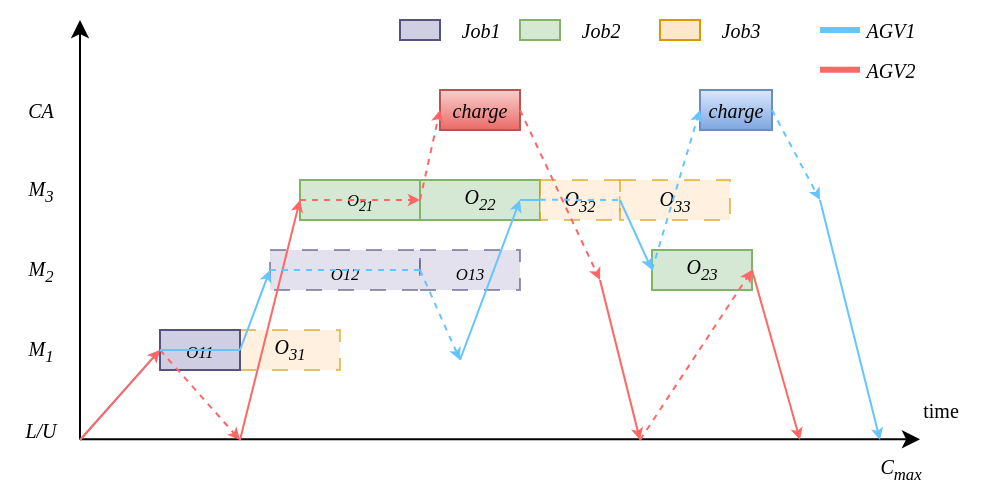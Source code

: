 <mxfile version="26.1.1">
  <diagram name="第 1 页" id="8BbVlI13uiIT9Rs_BAtg">
    <mxGraphModel dx="1185" dy="627" grid="1" gridSize="10" guides="1" tooltips="1" connect="1" arrows="1" fold="1" page="1" pageScale="1" pageWidth="827" pageHeight="1169" math="0" shadow="0">
      <root>
        <mxCell id="0" />
        <mxCell id="1" parent="0" />
        <mxCell id="H_L5EIwW94OzJUSztVZc-106" value="" style="endArrow=classic;html=1;rounded=0;" edge="1" parent="1">
          <mxGeometry width="50" height="50" relative="1" as="geometry">
            <mxPoint x="209" y="719.67" as="sourcePoint" />
            <mxPoint x="629" y="719.67" as="targetPoint" />
          </mxGeometry>
        </mxCell>
        <mxCell id="H_L5EIwW94OzJUSztVZc-107" value="" style="endArrow=classic;html=1;rounded=0;" edge="1" parent="1">
          <mxGeometry width="50" height="50" relative="1" as="geometry">
            <mxPoint x="209" y="720" as="sourcePoint" />
            <mxPoint x="209" y="510" as="targetPoint" />
          </mxGeometry>
        </mxCell>
        <mxCell id="H_L5EIwW94OzJUSztVZc-108" value="&lt;font style=&quot;font-size: 10px;&quot; face=&quot;Times New Roman&quot;&gt;&lt;i&gt;L/U&lt;/i&gt;&lt;/font&gt;" style="text;html=1;align=center;verticalAlign=middle;resizable=0;points=[];autosize=1;strokeColor=none;fillColor=none;" vertex="1" parent="1">
          <mxGeometry x="169" y="700" width="40" height="30" as="geometry" />
        </mxCell>
        <mxCell id="H_L5EIwW94OzJUSztVZc-109" value="&lt;i style=&quot;font-family: &amp;quot;Times New Roman&amp;quot;; font-size: 10px;&quot;&gt;M&lt;sub&gt;1&lt;/sub&gt;&lt;/i&gt;" style="text;html=1;align=center;verticalAlign=middle;resizable=0;points=[];autosize=1;strokeColor=none;fillColor=none;" vertex="1" parent="1">
          <mxGeometry x="169" y="660" width="40" height="30" as="geometry" />
        </mxCell>
        <mxCell id="H_L5EIwW94OzJUSztVZc-110" value="&lt;i style=&quot;font-family: &amp;quot;Times New Roman&amp;quot;; font-size: 10px;&quot;&gt;M&lt;sub&gt;2&lt;/sub&gt;&lt;/i&gt;" style="text;html=1;align=center;verticalAlign=middle;resizable=0;points=[];autosize=1;strokeColor=none;fillColor=none;" vertex="1" parent="1">
          <mxGeometry x="169" y="620" width="40" height="30" as="geometry" />
        </mxCell>
        <mxCell id="H_L5EIwW94OzJUSztVZc-111" value="&lt;font face=&quot;Times New Roman&quot;&gt;&lt;span style=&quot;font-size: 10px;&quot;&gt;&lt;i&gt;CA&lt;/i&gt;&lt;/span&gt;&lt;/font&gt;" style="text;html=1;align=center;verticalAlign=middle;resizable=0;points=[];autosize=1;strokeColor=none;fillColor=none;" vertex="1" parent="1">
          <mxGeometry x="169" y="540" width="40" height="30" as="geometry" />
        </mxCell>
        <mxCell id="H_L5EIwW94OzJUSztVZc-112" value="&lt;span style=&quot;font-size: 8.333px;&quot;&gt;O&lt;sub&gt;21&lt;/sub&gt;&lt;/span&gt;" style="rounded=0;whiteSpace=wrap;html=1;fontSize=10;fontStyle=2;fontFamily=Times New Roman;fillColor=#d5e8d4;strokeColor=#82b366;" vertex="1" parent="1">
          <mxGeometry x="319" y="590" width="60" height="20" as="geometry" />
        </mxCell>
        <mxCell id="H_L5EIwW94OzJUSztVZc-113" value="&lt;sub&gt;&lt;span&gt;O&lt;/span&gt;12&lt;/sub&gt;" style="rounded=0;whiteSpace=wrap;html=1;fontSize=10;fontFamily=Times New Roman;fontStyle=2;fillColor=#d0cee2;strokeColor=#56517e;dashed=1;dashPattern=8 8;opacity=60;" vertex="1" parent="1">
          <mxGeometry x="304" y="625" width="75" height="20" as="geometry" />
        </mxCell>
        <mxCell id="H_L5EIwW94OzJUSztVZc-114" value="O&lt;sub&gt;22&lt;/sub&gt;" style="rounded=0;whiteSpace=wrap;html=1;fontSize=10;fontStyle=2;fontFamily=Times New Roman;fillColor=#d5e8d4;strokeColor=#82b366;" vertex="1" parent="1">
          <mxGeometry x="379" y="590" width="60" height="20" as="geometry" />
        </mxCell>
        <mxCell id="H_L5EIwW94OzJUSztVZc-115" value="&lt;font&gt;O&lt;sub&gt;31&lt;/sub&gt;&lt;/font&gt;" style="rounded=0;whiteSpace=wrap;html=1;fontFamily=Times New Roman;fillColor=#ffe6cc;strokeColor=#d79b00;fontStyle=2;fontSize=10;opacity=60;dashed=1;dashPattern=8 8;" vertex="1" parent="1">
          <mxGeometry x="289" y="665" width="50" height="20" as="geometry" />
        </mxCell>
        <mxCell id="H_L5EIwW94OzJUSztVZc-116" value="charge" style="rounded=0;whiteSpace=wrap;html=1;fontFamily=Times New Roman;fontStyle=2;fontSize=10;fillColor=#f8cecc;strokeColor=#b85450;gradientColor=#ea6b66;" vertex="1" parent="1">
          <mxGeometry x="389" y="545" width="40" height="20" as="geometry" />
        </mxCell>
        <mxCell id="H_L5EIwW94OzJUSztVZc-117" value="charge" style="rounded=0;whiteSpace=wrap;html=1;fontFamily=Times New Roman;fontStyle=2;fontSize=10;fillColor=#dae8fc;gradientColor=#7ea6e0;strokeColor=#6c8ebf;" vertex="1" parent="1">
          <mxGeometry x="519" y="545" width="36" height="20" as="geometry" />
        </mxCell>
        <mxCell id="H_L5EIwW94OzJUSztVZc-118" value="&lt;font style=&quot;font-size: 10px;&quot;&gt;&lt;i&gt;O&lt;sub style=&quot;&quot;&gt;32&lt;/sub&gt;&lt;/i&gt;&lt;/font&gt;" style="rounded=0;whiteSpace=wrap;html=1;fontFamily=Times New Roman;fillColor=#ffe6cc;strokeColor=#d79b00;dashed=1;dashPattern=8 8;opacity=60;" vertex="1" parent="1">
          <mxGeometry x="439" y="590" width="40" height="20" as="geometry" />
        </mxCell>
        <mxCell id="H_L5EIwW94OzJUSztVZc-119" value="" style="endArrow=classic;html=1;rounded=0;entryX=0;entryY=0.5;entryDx=0;entryDy=0;strokeColor=light-dark(#66c4ff, #004a4a);endSize=3;" edge="1" parent="1" target="H_L5EIwW94OzJUSztVZc-121">
          <mxGeometry width="50" height="50" relative="1" as="geometry">
            <mxPoint x="209" y="720" as="sourcePoint" />
            <mxPoint x="269" y="640" as="targetPoint" />
          </mxGeometry>
        </mxCell>
        <mxCell id="H_L5EIwW94OzJUSztVZc-120" value="" style="rounded=0;whiteSpace=wrap;html=1;fontSize=10;fontFamily=Times New Roman;fontStyle=2;fillColor=#d0cee2;strokeColor=#56517e;" vertex="1" parent="1">
          <mxGeometry x="369" y="510" width="20" height="10" as="geometry" />
        </mxCell>
        <mxCell id="H_L5EIwW94OzJUSztVZc-121" value="&lt;span style=&quot;font-size: 8.333px;&quot;&gt;O&lt;/span&gt;&lt;span style=&quot;font-size: 8.333px;&quot;&gt;11&lt;/span&gt;" style="rounded=0;whiteSpace=wrap;html=1;fontSize=10;fontFamily=Times New Roman;fontStyle=2;fillColor=#d0cee2;strokeColor=#56517e;" vertex="1" parent="1">
          <mxGeometry x="249" y="665" width="40" height="20" as="geometry" />
        </mxCell>
        <mxCell id="H_L5EIwW94OzJUSztVZc-122" value="" style="rounded=0;whiteSpace=wrap;html=1;fontSize=10;fontStyle=2;fontFamily=Times New Roman;fillColor=#d5e8d4;strokeColor=#82b366;" vertex="1" parent="1">
          <mxGeometry x="429" y="510" width="20" height="10" as="geometry" />
        </mxCell>
        <mxCell id="H_L5EIwW94OzJUSztVZc-123" value="" style="rounded=0;whiteSpace=wrap;html=1;fontFamily=Times New Roman;fillColor=#ffe6cc;strokeColor=#d79b00;" vertex="1" parent="1">
          <mxGeometry x="499" y="510" width="20" height="10" as="geometry" />
        </mxCell>
        <mxCell id="H_L5EIwW94OzJUSztVZc-124" value="" style="endArrow=none;html=1;rounded=0;strokeColor=light-dark(#66c4ff, #004a4a);jumpSize=6;endSize=3;startFill=0;strokeWidth=3;" edge="1" parent="1">
          <mxGeometry width="50" height="50" relative="1" as="geometry">
            <mxPoint x="579" y="515" as="sourcePoint" />
            <mxPoint x="599" y="515" as="targetPoint" />
          </mxGeometry>
        </mxCell>
        <mxCell id="H_L5EIwW94OzJUSztVZc-125" value="" style="endArrow=none;html=1;rounded=0;strokeColor=#FF6666;endSize=3;fillColor=#fad9d5;exitX=1;exitY=0.5;exitDx=0;exitDy=0;strokeWidth=3;startFill=0;" edge="1" parent="1">
          <mxGeometry width="50" height="50" relative="1" as="geometry">
            <mxPoint x="579" y="534.83" as="sourcePoint" />
            <mxPoint x="599" y="534.83" as="targetPoint" />
          </mxGeometry>
        </mxCell>
        <mxCell id="H_L5EIwW94OzJUSztVZc-126" value="AGV1" style="text;html=1;align=center;verticalAlign=middle;resizable=0;points=[];autosize=1;strokeColor=none;fillColor=none;fontSize=10;fontFamily=Times New Roman;fontStyle=2" vertex="1" parent="1">
          <mxGeometry x="589" y="500" width="50" height="30" as="geometry" />
        </mxCell>
        <mxCell id="H_L5EIwW94OzJUSztVZc-127" value="AGV2" style="text;html=1;align=center;verticalAlign=middle;resizable=0;points=[];autosize=1;strokeColor=none;fillColor=none;fontSize=10;fontFamily=Times New Roman;fontStyle=2" vertex="1" parent="1">
          <mxGeometry x="589" y="520" width="50" height="30" as="geometry" />
        </mxCell>
        <mxCell id="H_L5EIwW94OzJUSztVZc-128" value="Job1" style="text;html=1;align=center;verticalAlign=middle;resizable=0;points=[];autosize=1;strokeColor=none;fillColor=none;fontSize=10;fontFamily=Times New Roman;fontStyle=2" vertex="1" parent="1">
          <mxGeometry x="389" y="500" width="40" height="30" as="geometry" />
        </mxCell>
        <mxCell id="H_L5EIwW94OzJUSztVZc-129" value="Job2" style="text;html=1;align=center;verticalAlign=middle;resizable=0;points=[];autosize=1;strokeColor=none;fillColor=none;fontSize=10;fontFamily=Times New Roman;fontStyle=2" vertex="1" parent="1">
          <mxGeometry x="449" y="500" width="40" height="30" as="geometry" />
        </mxCell>
        <mxCell id="H_L5EIwW94OzJUSztVZc-130" value="Job3" style="text;html=1;align=center;verticalAlign=middle;resizable=0;points=[];autosize=1;strokeColor=none;fillColor=none;fontSize=10;fontFamily=Times New Roman;fontStyle=2" vertex="1" parent="1">
          <mxGeometry x="519" y="500" width="40" height="30" as="geometry" />
        </mxCell>
        <mxCell id="H_L5EIwW94OzJUSztVZc-131" value="" style="endArrow=classic;html=1;rounded=0;strokeColor=#FF6666;endSize=3;fillColor=#fad9d5;entryX=0;entryY=0.5;entryDx=0;entryDy=0;dashed=1;exitX=0;exitY=0.5;exitDx=0;exitDy=0;" edge="1" parent="1" source="H_L5EIwW94OzJUSztVZc-114" target="H_L5EIwW94OzJUSztVZc-116">
          <mxGeometry width="50" height="50" relative="1" as="geometry">
            <mxPoint x="259" y="595" as="sourcePoint" />
            <mxPoint x="289" y="475" as="targetPoint" />
          </mxGeometry>
        </mxCell>
        <mxCell id="H_L5EIwW94OzJUSztVZc-132" value="time" style="text;html=1;align=center;verticalAlign=middle;resizable=0;points=[];autosize=1;strokeColor=none;fillColor=none;fontSize=10;fontFamily=Times New Roman;fontStyle=0" vertex="1" parent="1">
          <mxGeometry x="619" y="690" width="40" height="30" as="geometry" />
        </mxCell>
        <mxCell id="H_L5EIwW94OzJUSztVZc-133" value="C&lt;sub&gt;max&lt;/sub&gt;" style="text;html=1;align=center;verticalAlign=middle;resizable=0;points=[];autosize=1;strokeColor=none;fillColor=none;fontSize=10;fontFamily=Times New Roman;fontStyle=2" vertex="1" parent="1">
          <mxGeometry x="599" y="720" width="40" height="30" as="geometry" />
        </mxCell>
        <mxCell id="H_L5EIwW94OzJUSztVZc-134" value="" style="endArrow=classic;html=1;rounded=0;strokeColor=#FF6666;endSize=3;fillColor=#fad9d5;entryX=0;entryY=0.5;entryDx=0;entryDy=0;" edge="1" parent="1" target="H_L5EIwW94OzJUSztVZc-121">
          <mxGeometry width="50" height="50" relative="1" as="geometry">
            <mxPoint x="209" y="720" as="sourcePoint" />
            <mxPoint x="249" y="680" as="targetPoint" />
          </mxGeometry>
        </mxCell>
        <mxCell id="H_L5EIwW94OzJUSztVZc-135" value="" style="endArrow=classic;html=1;rounded=0;strokeColor=light-dark(#66c4ff, #004a4a);jumpSize=6;endSize=3;entryX=0;entryY=0.5;entryDx=0;entryDy=0;exitX=1;exitY=0.5;exitDx=0;exitDy=0;" edge="1" parent="1" source="H_L5EIwW94OzJUSztVZc-121" target="H_L5EIwW94OzJUSztVZc-113">
          <mxGeometry width="50" height="50" relative="1" as="geometry">
            <mxPoint x="289" y="685" as="sourcePoint" />
            <mxPoint x="304" y="645" as="targetPoint" />
          </mxGeometry>
        </mxCell>
        <mxCell id="H_L5EIwW94OzJUSztVZc-136" value="" style="endArrow=classic;html=1;rounded=0;strokeColor=#FF6666;endSize=3;fillColor=#fad9d5;entryX=0;entryY=0.5;entryDx=0;entryDy=0;" edge="1" parent="1" target="H_L5EIwW94OzJUSztVZc-112">
          <mxGeometry width="50" height="50" relative="1" as="geometry">
            <mxPoint x="289" y="720" as="sourcePoint" />
            <mxPoint x="339" y="790" as="targetPoint" />
          </mxGeometry>
        </mxCell>
        <mxCell id="H_L5EIwW94OzJUSztVZc-137" value="&lt;i style=&quot;font-family: &amp;quot;Times New Roman&amp;quot;; font-size: 10px;&quot;&gt;M&lt;sub&gt;3&lt;/sub&gt;&lt;/i&gt;" style="text;html=1;align=center;verticalAlign=middle;resizable=0;points=[];autosize=1;strokeColor=none;fillColor=none;" vertex="1" parent="1">
          <mxGeometry x="169" y="580" width="40" height="30" as="geometry" />
        </mxCell>
        <mxCell id="H_L5EIwW94OzJUSztVZc-138" value="O&lt;sub&gt;23&lt;/sub&gt;" style="rounded=0;whiteSpace=wrap;html=1;fontSize=10;fontStyle=2;fontFamily=Times New Roman;fillColor=#d5e8d4;strokeColor=#82b366;" vertex="1" parent="1">
          <mxGeometry x="495" y="625" width="50" height="20" as="geometry" />
        </mxCell>
        <mxCell id="H_L5EIwW94OzJUSztVZc-139" value="&lt;font style=&quot;font-size: 10px;&quot;&gt;&lt;i&gt;O&lt;sub style=&quot;&quot;&gt;33&lt;/sub&gt;&lt;/i&gt;&lt;/font&gt;" style="rounded=0;whiteSpace=wrap;html=1;fontFamily=Times New Roman;fillColor=#ffe6cc;strokeColor=#d79b00;dashed=1;dashPattern=8 8;opacity=60;" vertex="1" parent="1">
          <mxGeometry x="479" y="590" width="55" height="20" as="geometry" />
        </mxCell>
        <mxCell id="H_L5EIwW94OzJUSztVZc-140" value="" style="endArrow=classic;html=1;rounded=0;strokeColor=#FF6666;endSize=3;fillColor=#fad9d5;dashed=1;exitX=0;exitY=0.5;exitDx=0;exitDy=0;" edge="1" parent="1" source="H_L5EIwW94OzJUSztVZc-121">
          <mxGeometry width="50" height="50" relative="1" as="geometry">
            <mxPoint x="244" y="705" as="sourcePoint" />
            <mxPoint x="289" y="720" as="targetPoint" />
          </mxGeometry>
        </mxCell>
        <mxCell id="H_L5EIwW94OzJUSztVZc-141" value="" style="endArrow=classic;html=1;rounded=0;strokeColor=#FF6666;endSize=3;fillColor=#fad9d5;" edge="1" parent="1">
          <mxGeometry width="50" height="50" relative="1" as="geometry">
            <mxPoint x="469" y="640" as="sourcePoint" />
            <mxPoint x="489" y="720" as="targetPoint" />
          </mxGeometry>
        </mxCell>
        <mxCell id="H_L5EIwW94OzJUSztVZc-142" value="" style="endArrow=classic;html=1;rounded=0;strokeColor=light-dark(#66c4ff, #004a4a);jumpSize=6;endSize=3;exitX=1;exitY=0.5;exitDx=0;exitDy=0;dashed=1;" edge="1" parent="1" source="H_L5EIwW94OzJUSztVZc-117">
          <mxGeometry width="50" height="50" relative="1" as="geometry">
            <mxPoint x="479" y="550" as="sourcePoint" />
            <mxPoint x="579" y="600" as="targetPoint" />
          </mxGeometry>
        </mxCell>
        <mxCell id="H_L5EIwW94OzJUSztVZc-143" value="&lt;sub&gt;&lt;span&gt;O&lt;/span&gt;13&lt;/sub&gt;" style="rounded=0;whiteSpace=wrap;html=1;fontSize=10;fontFamily=Times New Roman;fontStyle=2;fillColor=#d0cee2;strokeColor=#56517e;opacity=60;dashed=1;dashPattern=8 8;" vertex="1" parent="1">
          <mxGeometry x="379" y="625" width="50" height="20" as="geometry" />
        </mxCell>
        <mxCell id="H_L5EIwW94OzJUSztVZc-144" value="" style="endArrow=classic;html=1;rounded=0;strokeColor=#FF6666;endSize=3;fillColor=#fad9d5;dashed=1;entryX=1;entryY=0.5;entryDx=0;entryDy=0;" edge="1" parent="1" target="H_L5EIwW94OzJUSztVZc-138">
          <mxGeometry width="50" height="50" relative="1" as="geometry">
            <mxPoint x="489" y="720" as="sourcePoint" />
            <mxPoint x="509" y="680" as="targetPoint" />
          </mxGeometry>
        </mxCell>
        <mxCell id="H_L5EIwW94OzJUSztVZc-145" value="" style="endArrow=none;html=1;rounded=0;strokeColor=light-dark(#66c4ff, #004a4a);jumpSize=6;endSize=3;entryX=0;entryY=0.5;entryDx=0;entryDy=0;exitX=0;exitY=0.5;exitDx=0;exitDy=0;startFill=0;flowAnimation=0;" edge="1" parent="1" source="H_L5EIwW94OzJUSztVZc-121" target="H_L5EIwW94OzJUSztVZc-115">
          <mxGeometry width="50" height="50" relative="1" as="geometry">
            <mxPoint x="339" y="790" as="sourcePoint" />
            <mxPoint x="354" y="750" as="targetPoint" />
          </mxGeometry>
        </mxCell>
        <mxCell id="H_L5EIwW94OzJUSztVZc-146" value="" style="endArrow=classic;html=1;rounded=0;strokeColor=#FF6666;endSize=3;fillColor=#fad9d5;exitX=1;exitY=0.5;exitDx=0;exitDy=0;" edge="1" parent="1" source="H_L5EIwW94OzJUSztVZc-138">
          <mxGeometry width="50" height="50" relative="1" as="geometry">
            <mxPoint x="519" y="680" as="sourcePoint" />
            <mxPoint x="569" y="720" as="targetPoint" />
          </mxGeometry>
        </mxCell>
        <mxCell id="H_L5EIwW94OzJUSztVZc-147" value="" style="endArrow=classic;html=1;rounded=0;strokeColor=#FF6666;endSize=3;fillColor=#fad9d5;entryX=0;entryY=0.5;entryDx=0;entryDy=0;dashed=1;exitX=0;exitY=0.5;exitDx=0;exitDy=0;" edge="1" parent="1" source="H_L5EIwW94OzJUSztVZc-112" target="H_L5EIwW94OzJUSztVZc-114">
          <mxGeometry width="50" height="50" relative="1" as="geometry">
            <mxPoint x="389" y="610" as="sourcePoint" />
            <mxPoint x="399" y="565" as="targetPoint" />
          </mxGeometry>
        </mxCell>
        <mxCell id="H_L5EIwW94OzJUSztVZc-148" value="" style="endArrow=none;html=1;rounded=0;strokeColor=light-dark(#66c4ff, #004a4a);jumpSize=6;endSize=3;entryX=1;entryY=0.5;entryDx=0;entryDy=0;exitX=0;exitY=0.5;exitDx=0;exitDy=0;startFill=0;flowAnimation=0;dashed=1;" edge="1" parent="1" source="H_L5EIwW94OzJUSztVZc-113" target="H_L5EIwW94OzJUSztVZc-113">
          <mxGeometry width="50" height="50" relative="1" as="geometry">
            <mxPoint x="359" y="674.83" as="sourcePoint" />
            <mxPoint x="399" y="674.83" as="targetPoint" />
          </mxGeometry>
        </mxCell>
        <mxCell id="H_L5EIwW94OzJUSztVZc-149" value="" style="endArrow=classic;html=1;rounded=0;strokeColor=light-dark(#66c4ff, #004a4a);jumpSize=6;endSize=3;" edge="1" parent="1">
          <mxGeometry width="50" height="50" relative="1" as="geometry">
            <mxPoint x="399" y="680" as="sourcePoint" />
            <mxPoint x="429" y="600" as="targetPoint" />
          </mxGeometry>
        </mxCell>
        <mxCell id="H_L5EIwW94OzJUSztVZc-150" value="" style="endArrow=classic;html=1;rounded=0;strokeColor=light-dark(#66c4ff, #004a4a);jumpSize=6;endSize=3;exitX=1;exitY=0.5;exitDx=0;exitDy=0;dashed=1;" edge="1" parent="1" source="H_L5EIwW94OzJUSztVZc-113">
          <mxGeometry width="50" height="50" relative="1" as="geometry">
            <mxPoint x="345" y="675" as="sourcePoint" />
            <mxPoint x="399" y="680" as="targetPoint" />
          </mxGeometry>
        </mxCell>
        <mxCell id="H_L5EIwW94OzJUSztVZc-151" value="" style="endArrow=none;html=1;rounded=0;strokeColor=light-dark(#66c4ff, #004a4a);jumpSize=6;endSize=3;entryX=0;entryY=0.5;entryDx=0;entryDy=0;startFill=0;flowAnimation=0;exitX=0.833;exitY=0.5;exitDx=0;exitDy=0;exitPerimeter=0;" edge="1" parent="1" source="H_L5EIwW94OzJUSztVZc-114" target="H_L5EIwW94OzJUSztVZc-118">
          <mxGeometry width="50" height="50" relative="1" as="geometry">
            <mxPoint x="429" y="600" as="sourcePoint" />
            <mxPoint x="443" y="599.9" as="targetPoint" />
          </mxGeometry>
        </mxCell>
        <mxCell id="H_L5EIwW94OzJUSztVZc-152" value="" style="endArrow=none;html=1;rounded=0;strokeColor=light-dark(#66c4ff, #004a4a);jumpSize=6;endSize=3;entryX=1;entryY=0.5;entryDx=0;entryDy=0;startFill=0;flowAnimation=0;exitX=0.833;exitY=0.5;exitDx=0;exitDy=0;exitPerimeter=0;dashed=1;" edge="1" parent="1" target="H_L5EIwW94OzJUSztVZc-118">
          <mxGeometry width="50" height="50" relative="1" as="geometry">
            <mxPoint x="439" y="599.89" as="sourcePoint" />
            <mxPoint x="449" y="599.89" as="targetPoint" />
          </mxGeometry>
        </mxCell>
        <mxCell id="H_L5EIwW94OzJUSztVZc-153" value="" style="endArrow=classic;html=1;rounded=0;strokeColor=light-dark(#66c4ff, #004a4a);jumpSize=6;endSize=3;entryX=0;entryY=0.5;entryDx=0;entryDy=0;exitX=1;exitY=0.5;exitDx=0;exitDy=0;" edge="1" parent="1" source="H_L5EIwW94OzJUSztVZc-118" target="H_L5EIwW94OzJUSztVZc-138">
          <mxGeometry width="50" height="50" relative="1" as="geometry">
            <mxPoint x="459" y="560" as="sourcePoint" />
            <mxPoint x="439" y="610" as="targetPoint" />
          </mxGeometry>
        </mxCell>
        <mxCell id="H_L5EIwW94OzJUSztVZc-154" value="" style="endArrow=classic;html=1;rounded=0;strokeColor=#FF6666;endSize=3;fillColor=#fad9d5;dashed=1;exitX=1;exitY=0.5;exitDx=0;exitDy=0;" edge="1" parent="1" source="H_L5EIwW94OzJUSztVZc-116">
          <mxGeometry width="50" height="50" relative="1" as="geometry">
            <mxPoint x="489" y="730" as="sourcePoint" />
            <mxPoint x="469" y="640" as="targetPoint" />
          </mxGeometry>
        </mxCell>
        <mxCell id="H_L5EIwW94OzJUSztVZc-155" value="" style="endArrow=classic;html=1;rounded=0;strokeColor=light-dark(#66c4ff, #004a4a);jumpSize=6;endSize=3;" edge="1" parent="1">
          <mxGeometry width="50" height="50" relative="1" as="geometry">
            <mxPoint x="579" y="600" as="sourcePoint" />
            <mxPoint x="609" y="720" as="targetPoint" />
          </mxGeometry>
        </mxCell>
        <mxCell id="H_L5EIwW94OzJUSztVZc-156" value="" style="endArrow=classic;html=1;rounded=0;strokeColor=light-dark(#66c4ff, #004a4a);jumpSize=6;endSize=3;exitX=0;exitY=0.5;exitDx=0;exitDy=0;dashed=1;entryX=0;entryY=0.5;entryDx=0;entryDy=0;" edge="1" parent="1" source="H_L5EIwW94OzJUSztVZc-138" target="H_L5EIwW94OzJUSztVZc-117">
          <mxGeometry width="50" height="50" relative="1" as="geometry">
            <mxPoint x="580" y="565" as="sourcePoint" />
            <mxPoint x="629" y="620" as="targetPoint" />
          </mxGeometry>
        </mxCell>
      </root>
    </mxGraphModel>
  </diagram>
</mxfile>
